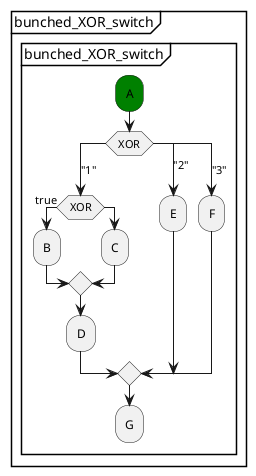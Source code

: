 @startuml
partition "bunched_XOR_switch" {
    group "bunched_XOR_switch"
        #green:A;
        switch (XOR)
            case ("1")
            if (XOR) then (true)
                :B;
            else
                :C;
            endif
            :D;
            case ("2")
            :E;
            case ("3")
            :F;
        endswitch
        :G;
    end group
}
@enduml
